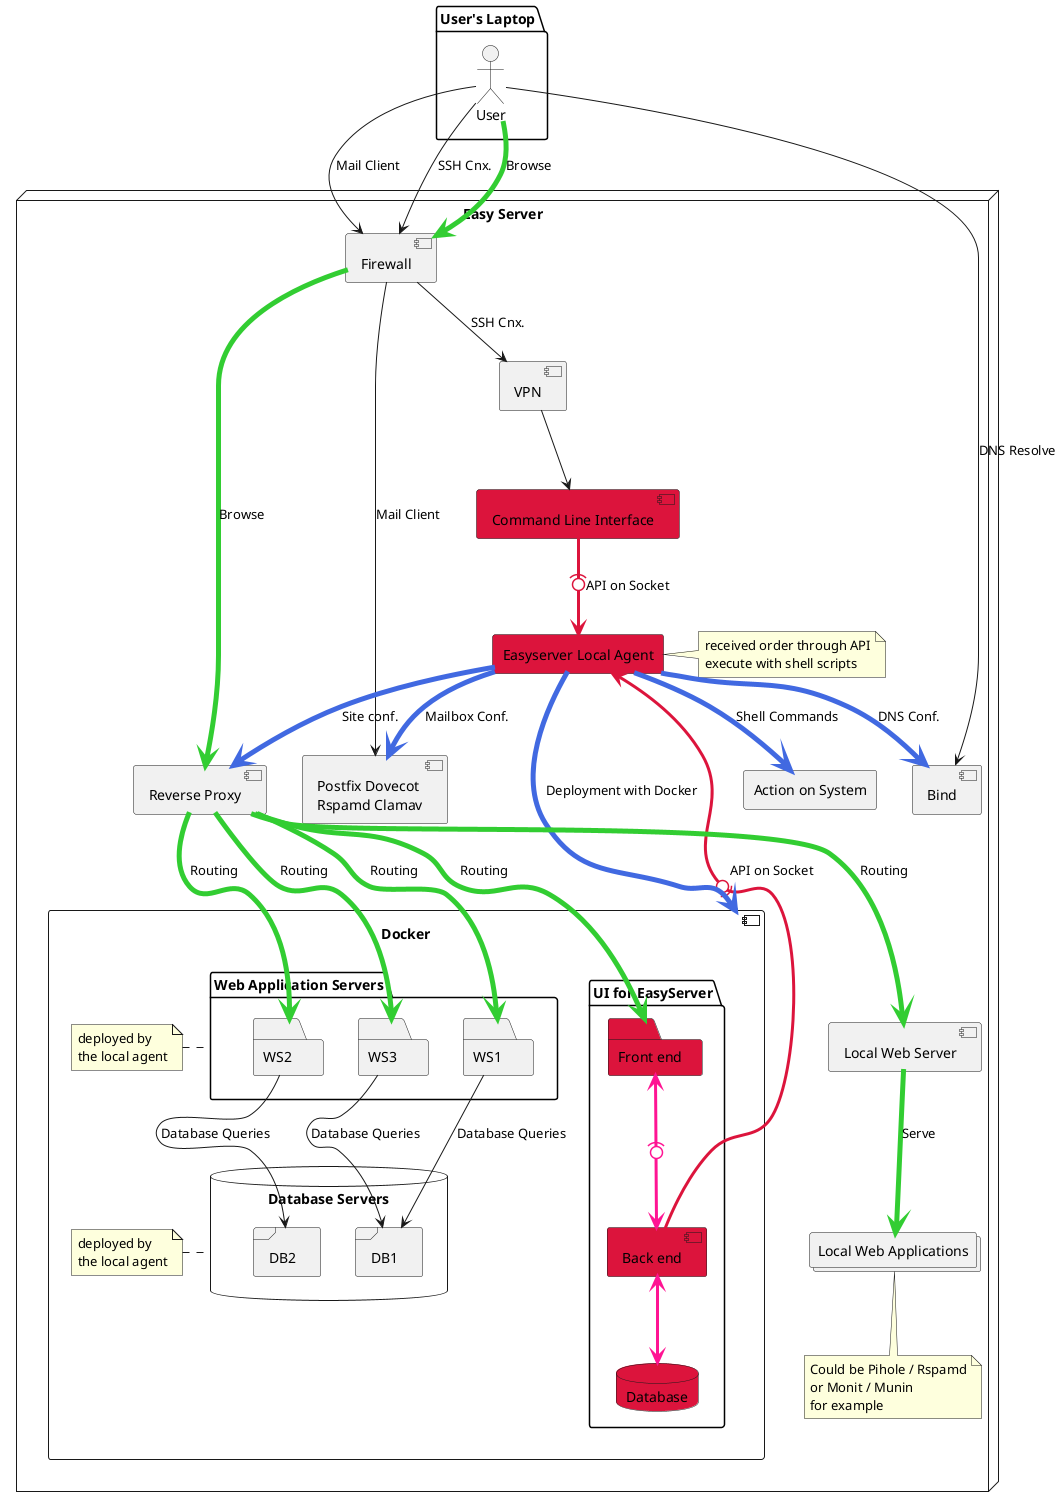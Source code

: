 @startuml

package "User's Laptop" {
    :User: as UA
}
node "Easy Server" {
  [Firewall] as FW
  [VPN]
  [Command Line Interface] as CLI #Crimson
  [Postfix Dovecot\nRspamd Clamav] as MAIL
  [Bind] as DNS
  [Reverse Proxy] as RP
  component "Docker"
  [Local Web Server] as Web
  collections "Local Web Applications" as LWA
    note bottom
    Could be Pihole / Rspamd
    or Monit / Munin
    for example
    end note
  agent "Easyserver Local Agent" as AG #Crimson
    note right
    received order through API
    execute with shell scripts
    end note
  Rectangle "Action on System" as SYS
}

component "Docker" {
    package UI as "UI for EasyServer"
    package WAS as "Web Application Servers"
    note left
    deployed by
    the local agent
    end note
    database "Database Servers" as DB
    note left
    deployed by
    the local agent
    end note
}

package WAS {
  folder "WS1" {
  }
  folder "WS2" {
  }
  folder "WS3" {
  }
}

package UI {
    folder FE as "Front end" #Crimson
    database DE as "Database" #Crimson
    component BE as "Back end" #Crimson
}

database "Database Servers" as DB {
  frame "DB1" {
  }
  frame "DB2" {
  }
}
  UA -[#LimeGreen,thickness=5]-> FW : "Browse"
  UA-->DNS : DNS Resolve
  UA-->FW : Mail Client
  UA-->FW : SSH Cnx.
  FW-[#LimeGreen,thickness=5]->RP :  Browse
  FW-->VPN : SSH Cnx.
  FW-->MAIL : Mail Client
  VPN-->CLI
  AG-[#RoyalBlue,thickness=5]->DNS : DNS Conf.
  AG-[#RoyalBlue,thickness=5]->MAIL : Mailbox Conf.
  AG-[#RoyalBlue,thickness=5]->RP : Site conf.
  CLI-[#Crimson,thickness=3](0->AG : API on Socket
  RP -[#LimeGreen,thickness=5]->FE : Routing
  BE-[#Crimson,thickness=3](0->AG : API on Socket
  BE<-[#Deeppink,thickness=3]->DE
  FE<-[#Deeppink,thickness=3](0->BE
  AG-[#RoyalBlue,thickness=5]->Docker : Deployment with Docker
  AG-[#RoyalBlue,thickness=5]->SYS: Shell Commands
  Web -[#LimeGreen,thickness=5]-> LWA: Serve
  RP -[#LimeGreen,thickness=5]-> WS1: Routing
  RP -[#LimeGreen,thickness=5]-> Web: Routing
  RP -[#LimeGreen,thickness=5]-> WS2: Routing
  RP -[#LimeGreen,thickness=5]-> WS3: Routing
  WS1 --> DB1 : Database Queries
  WS2 --> DB2 : Database Queries
  WS3 --> DB1 : Database Queries

@enduml
